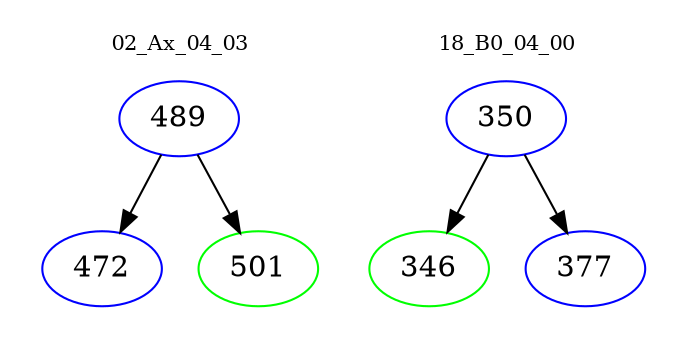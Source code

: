 digraph{
subgraph cluster_0 {
color = white
label = "02_Ax_04_03";
fontsize=10;
T0_489 [label="489", color="blue"]
T0_489 -> T0_472 [color="black"]
T0_472 [label="472", color="blue"]
T0_489 -> T0_501 [color="black"]
T0_501 [label="501", color="green"]
}
subgraph cluster_1 {
color = white
label = "18_B0_04_00";
fontsize=10;
T1_350 [label="350", color="blue"]
T1_350 -> T1_346 [color="black"]
T1_346 [label="346", color="green"]
T1_350 -> T1_377 [color="black"]
T1_377 [label="377", color="blue"]
}
}

